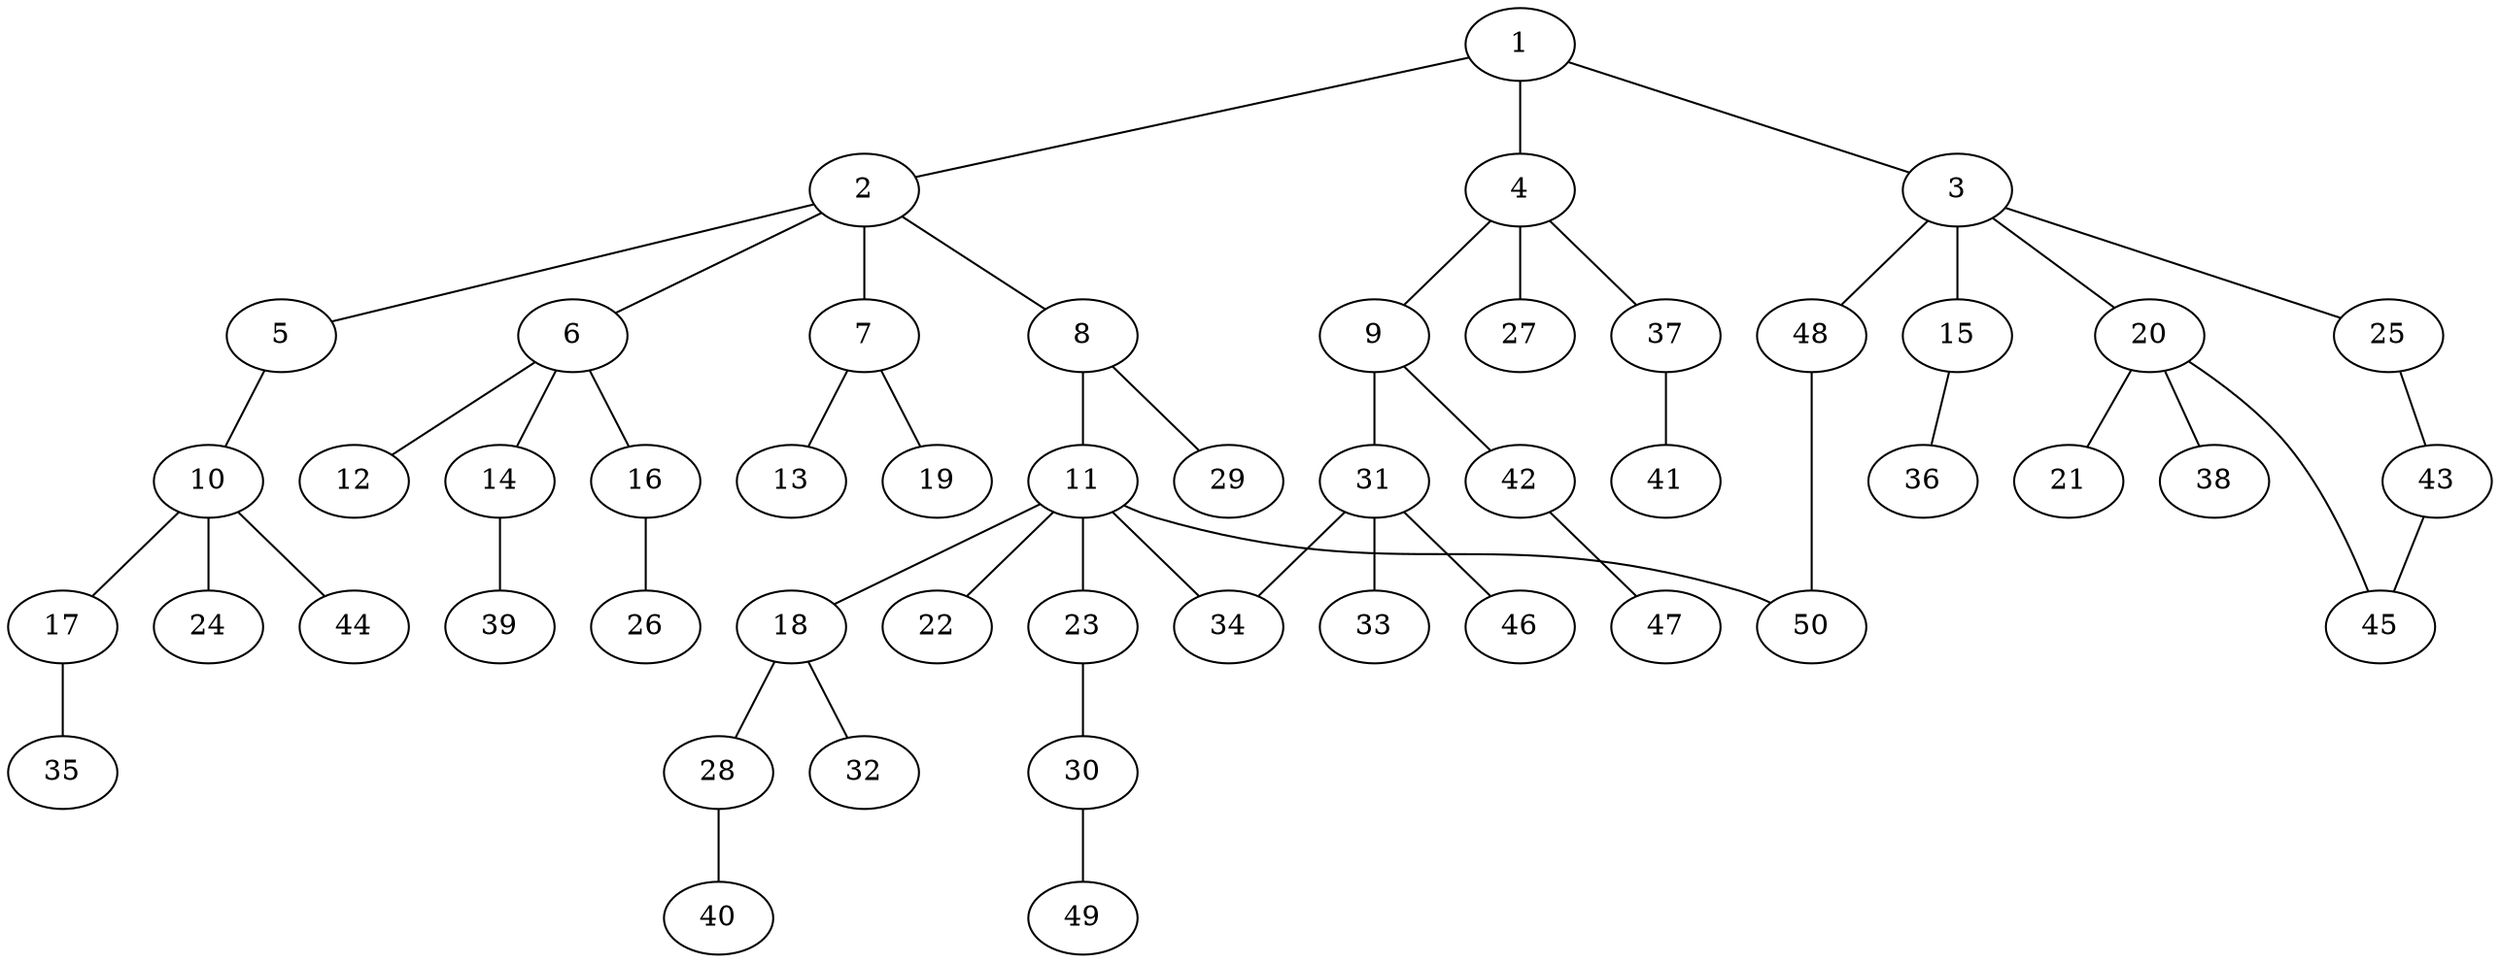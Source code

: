 graph graphname {1--2
1--3
1--4
2--5
2--6
2--7
2--8
3--15
3--20
3--25
3--48
4--9
4--27
4--37
5--10
6--12
6--14
6--16
7--13
7--19
8--11
8--29
9--31
9--42
10--17
10--24
10--44
11--18
11--22
11--23
11--34
11--50
14--39
15--36
16--26
17--35
18--28
18--32
20--21
20--38
20--45
23--30
25--43
28--40
30--49
31--33
31--34
31--46
37--41
42--47
43--45
48--50
}